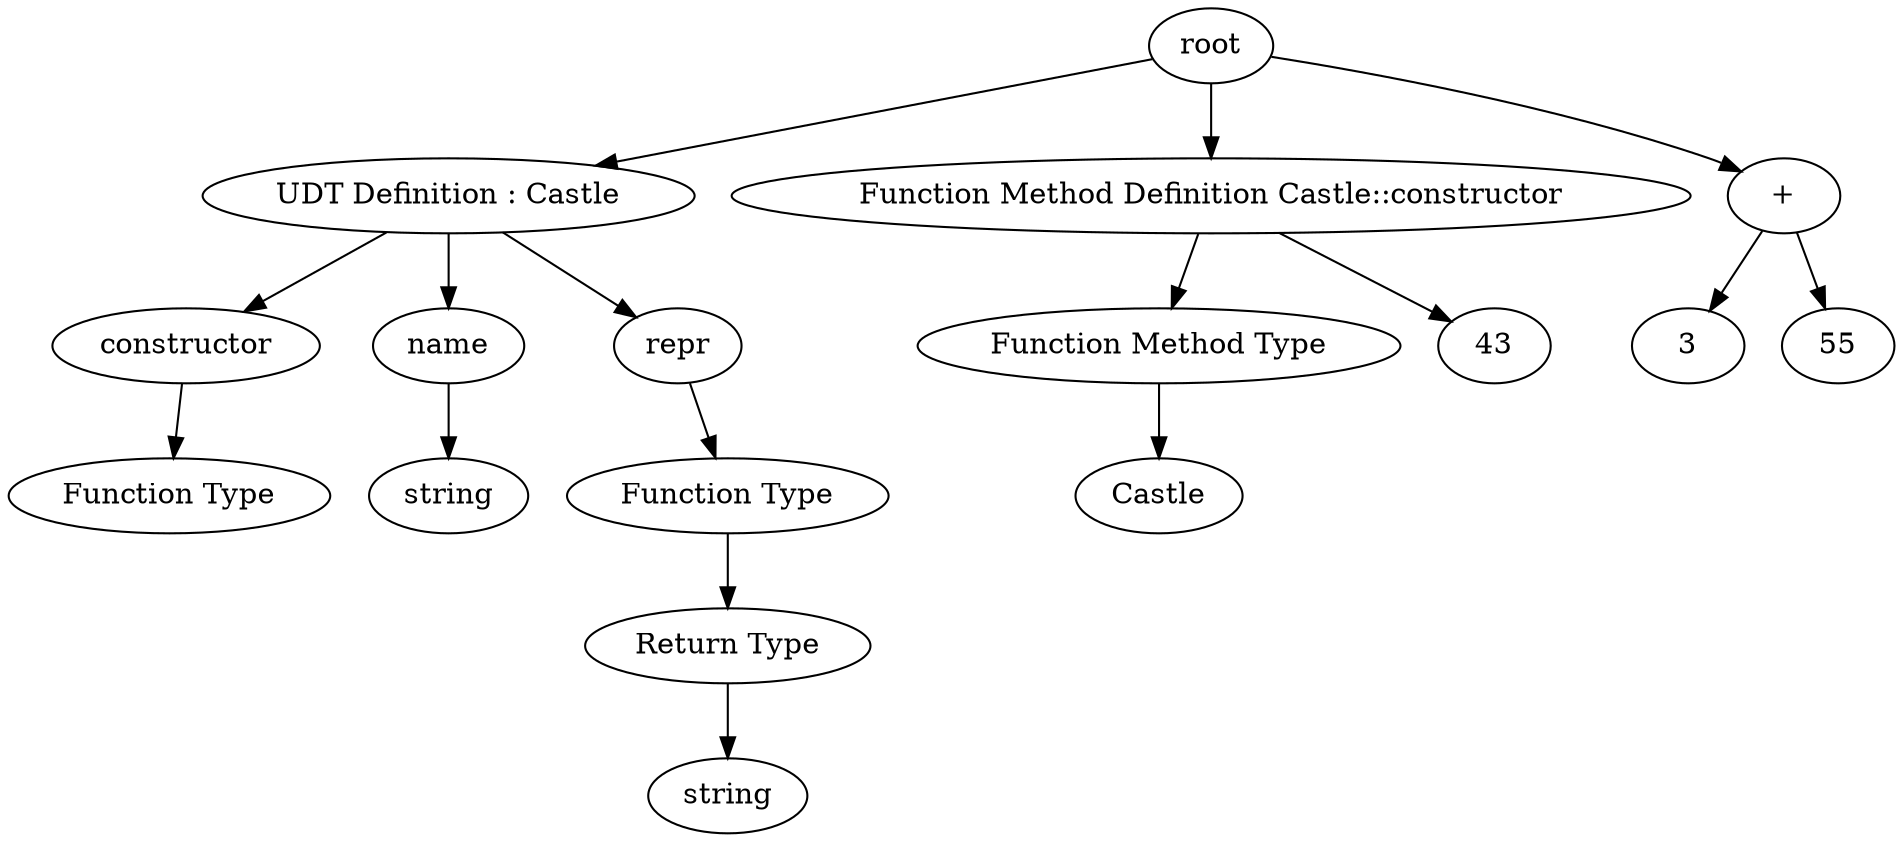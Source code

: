 digraph G { 
 "0"   [label="root"]; 
 "1"   [label="UDT Definition : Castle"]; 
 "0" -> "1"; 
 "2"   [label="constructor"]; 
 "1" -> "2"; 
 "3"   [label="Function Type"]; 
 "2" -> "3"; 
 "4"   [label="name"]; 
 "1" -> "4"; 
 "5"   [label="string"]; 
 "4" -> "5"; 
 "6"   [label="repr"]; 
 "1" -> "6"; 
 "7"   [label="Function Type"]; 
 "6" -> "7"; 
 "8"   [label="Return Type"]; 
 "7" -> "8"; 
 "9"   [label="string"]; 
 "8" -> "9"; 
 "10"   [label="Function Method Definition Castle::constructor"]; 
 "0" -> "10"; 
 "11"   [label="Function Method Type"]; 
 "10" -> "11"; 
 "12"   [label="Castle"]; 
 "11" -> "12"; 
 "13"   [label="43"]; 
 "10" -> "13"; 
 "14"   [label="+"]; 
 "0" -> "14"; 
 "15"   [label="3"]; 
 "14" -> "15"; 
 "16"   [label="55"]; 
 "14" -> "16"; 
 }